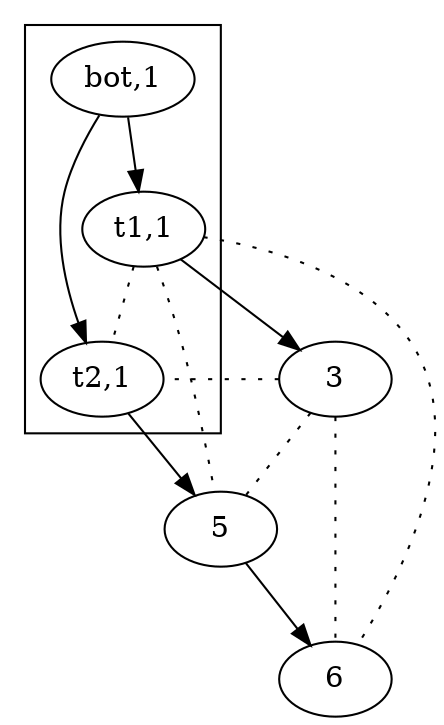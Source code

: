 digraph unfolding {
subgraph cluster1 {
rank=same;
1 [label="bot,1"];
2 [label="t1,1"];
4 [label="t2,1"];

}
5 -> 6;
4 -> 5;
1 -> 4;
2 -> 3;
1 -> 2;
subgraph Clf {
  edge [dir=none]
2 -> 6 [style=dotted];
3 -> 6 [style=dotted];
2 -> 5 [style=dotted];
3 -> 5 [style=dotted];
2 -> 4 [style=dotted];
3 -> 4 [style=dotted];
}}